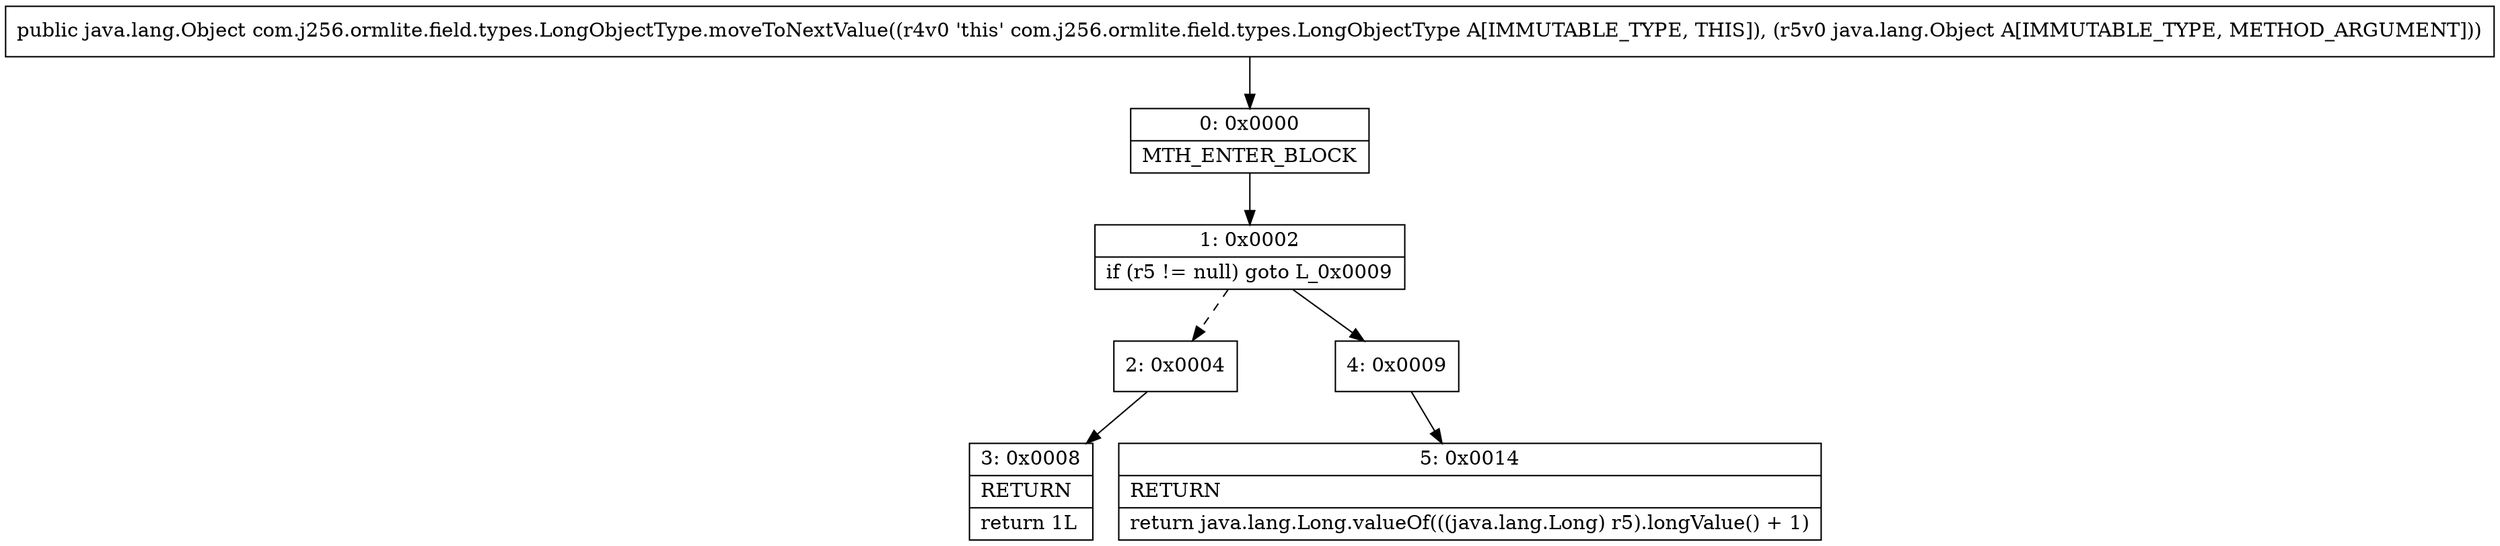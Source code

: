 digraph "CFG forcom.j256.ormlite.field.types.LongObjectType.moveToNextValue(Ljava\/lang\/Object;)Ljava\/lang\/Object;" {
Node_0 [shape=record,label="{0\:\ 0x0000|MTH_ENTER_BLOCK\l}"];
Node_1 [shape=record,label="{1\:\ 0x0002|if (r5 != null) goto L_0x0009\l}"];
Node_2 [shape=record,label="{2\:\ 0x0004}"];
Node_3 [shape=record,label="{3\:\ 0x0008|RETURN\l|return 1L\l}"];
Node_4 [shape=record,label="{4\:\ 0x0009}"];
Node_5 [shape=record,label="{5\:\ 0x0014|RETURN\l|return java.lang.Long.valueOf(((java.lang.Long) r5).longValue() + 1)\l}"];
MethodNode[shape=record,label="{public java.lang.Object com.j256.ormlite.field.types.LongObjectType.moveToNextValue((r4v0 'this' com.j256.ormlite.field.types.LongObjectType A[IMMUTABLE_TYPE, THIS]), (r5v0 java.lang.Object A[IMMUTABLE_TYPE, METHOD_ARGUMENT])) }"];
MethodNode -> Node_0;
Node_0 -> Node_1;
Node_1 -> Node_2[style=dashed];
Node_1 -> Node_4;
Node_2 -> Node_3;
Node_4 -> Node_5;
}


